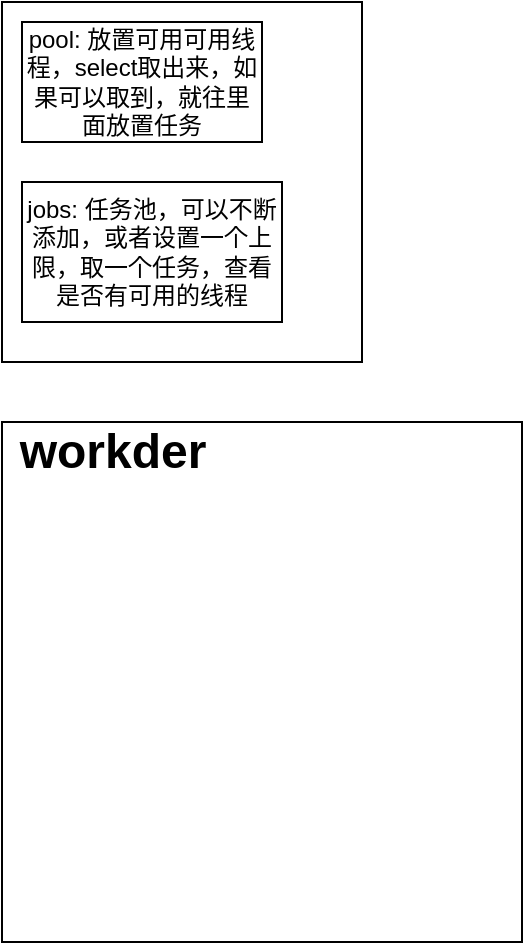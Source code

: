 <mxfile version="13.1.3">
    <diagram id="6hGFLwfOUW9BJ-s0fimq" name="Page-1">
        <mxGraphModel dx="642" dy="680" grid="1" gridSize="10" guides="1" tooltips="1" connect="1" arrows="1" fold="1" page="1" pageScale="1" pageWidth="827" pageHeight="1169" math="0" shadow="0">
            <root>
                <mxCell id="0"/>
                <mxCell id="1" parent="0"/>
                <mxCell id="2" value="" style="whiteSpace=wrap;html=1;aspect=fixed;" vertex="1" parent="1">
                    <mxGeometry x="140" y="40" width="180" height="180" as="geometry"/>
                </mxCell>
                <mxCell id="3" value="pool: 放置可用可用线程，select取出来，如果可以取到，就往里面放置任务" style="rounded=0;whiteSpace=wrap;html=1;" vertex="1" parent="1">
                    <mxGeometry x="150" y="50" width="120" height="60" as="geometry"/>
                </mxCell>
                <mxCell id="5" value="jobs: 任务池，可以不断添加，或者设置一个上限，取一个任务，查看是否有可用的线程" style="rounded=0;whiteSpace=wrap;html=1;" vertex="1" parent="1">
                    <mxGeometry x="150" y="130" width="130" height="70" as="geometry"/>
                </mxCell>
                <mxCell id="6" value="" style="whiteSpace=wrap;html=1;aspect=fixed;" vertex="1" parent="1">
                    <mxGeometry x="140" y="250" width="260" height="260" as="geometry"/>
                </mxCell>
                <mxCell id="7" value="workder" style="text;strokeColor=none;fillColor=none;html=1;fontSize=24;fontStyle=1;verticalAlign=middle;align=center;" vertex="1" parent="1">
                    <mxGeometry x="150" y="260" width="90" height="10" as="geometry"/>
                </mxCell>
            </root>
        </mxGraphModel>
    </diagram>
</mxfile>